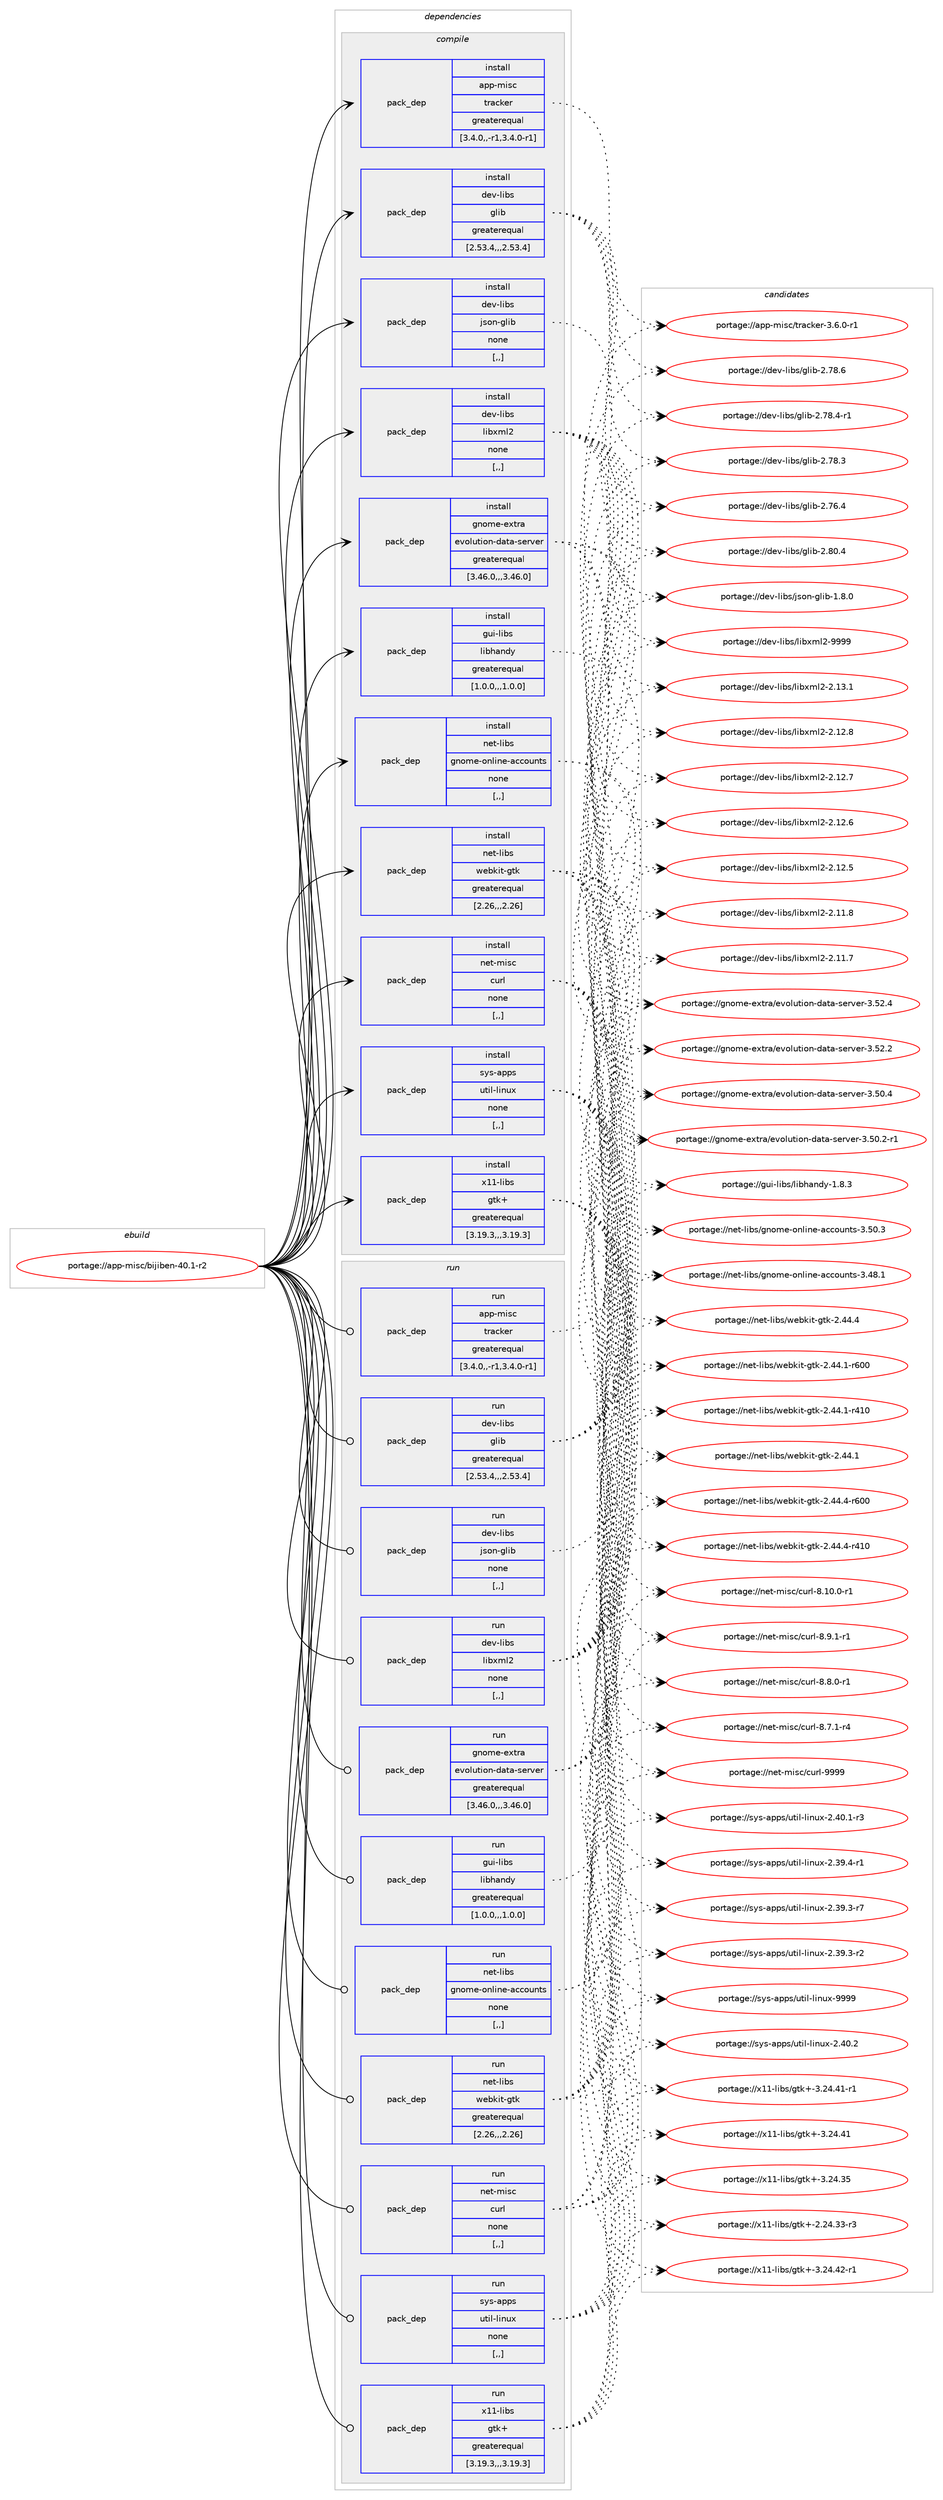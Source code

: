 digraph prolog {

# *************
# Graph options
# *************

newrank=true;
concentrate=true;
compound=true;
graph [rankdir=LR,fontname=Helvetica,fontsize=10,ranksep=1.5];#, ranksep=2.5, nodesep=0.2];
edge  [arrowhead=vee];
node  [fontname=Helvetica,fontsize=10];

# **********
# The ebuild
# **********

subgraph cluster_leftcol {
color=gray;
label=<<i>ebuild</i>>;
id [label="portage://app-misc/bijiben-40.1-r2", color=red, width=4, href="../app-misc/bijiben-40.1-r2.svg"];
}

# ****************
# The dependencies
# ****************

subgraph cluster_midcol {
color=gray;
label=<<i>dependencies</i>>;
subgraph cluster_compile {
fillcolor="#eeeeee";
style=filled;
label=<<i>compile</i>>;
subgraph pack388200 {
dependency533623 [label=<<TABLE BORDER="0" CELLBORDER="1" CELLSPACING="0" CELLPADDING="4" WIDTH="220"><TR><TD ROWSPAN="6" CELLPADDING="30">pack_dep</TD></TR><TR><TD WIDTH="110">install</TD></TR><TR><TD>app-misc</TD></TR><TR><TD>tracker</TD></TR><TR><TD>greaterequal</TD></TR><TR><TD>[3.4.0,,-r1,3.4.0-r1]</TD></TR></TABLE>>, shape=none, color=blue];
}
id:e -> dependency533623:w [weight=20,style="solid",arrowhead="vee"];
subgraph pack388201 {
dependency533624 [label=<<TABLE BORDER="0" CELLBORDER="1" CELLSPACING="0" CELLPADDING="4" WIDTH="220"><TR><TD ROWSPAN="6" CELLPADDING="30">pack_dep</TD></TR><TR><TD WIDTH="110">install</TD></TR><TR><TD>dev-libs</TD></TR><TR><TD>glib</TD></TR><TR><TD>greaterequal</TD></TR><TR><TD>[2.53.4,,,2.53.4]</TD></TR></TABLE>>, shape=none, color=blue];
}
id:e -> dependency533624:w [weight=20,style="solid",arrowhead="vee"];
subgraph pack388202 {
dependency533625 [label=<<TABLE BORDER="0" CELLBORDER="1" CELLSPACING="0" CELLPADDING="4" WIDTH="220"><TR><TD ROWSPAN="6" CELLPADDING="30">pack_dep</TD></TR><TR><TD WIDTH="110">install</TD></TR><TR><TD>dev-libs</TD></TR><TR><TD>json-glib</TD></TR><TR><TD>none</TD></TR><TR><TD>[,,]</TD></TR></TABLE>>, shape=none, color=blue];
}
id:e -> dependency533625:w [weight=20,style="solid",arrowhead="vee"];
subgraph pack388203 {
dependency533626 [label=<<TABLE BORDER="0" CELLBORDER="1" CELLSPACING="0" CELLPADDING="4" WIDTH="220"><TR><TD ROWSPAN="6" CELLPADDING="30">pack_dep</TD></TR><TR><TD WIDTH="110">install</TD></TR><TR><TD>dev-libs</TD></TR><TR><TD>libxml2</TD></TR><TR><TD>none</TD></TR><TR><TD>[,,]</TD></TR></TABLE>>, shape=none, color=blue];
}
id:e -> dependency533626:w [weight=20,style="solid",arrowhead="vee"];
subgraph pack388204 {
dependency533627 [label=<<TABLE BORDER="0" CELLBORDER="1" CELLSPACING="0" CELLPADDING="4" WIDTH="220"><TR><TD ROWSPAN="6" CELLPADDING="30">pack_dep</TD></TR><TR><TD WIDTH="110">install</TD></TR><TR><TD>gnome-extra</TD></TR><TR><TD>evolution-data-server</TD></TR><TR><TD>greaterequal</TD></TR><TR><TD>[3.46.0,,,3.46.0]</TD></TR></TABLE>>, shape=none, color=blue];
}
id:e -> dependency533627:w [weight=20,style="solid",arrowhead="vee"];
subgraph pack388205 {
dependency533628 [label=<<TABLE BORDER="0" CELLBORDER="1" CELLSPACING="0" CELLPADDING="4" WIDTH="220"><TR><TD ROWSPAN="6" CELLPADDING="30">pack_dep</TD></TR><TR><TD WIDTH="110">install</TD></TR><TR><TD>gui-libs</TD></TR><TR><TD>libhandy</TD></TR><TR><TD>greaterequal</TD></TR><TR><TD>[1.0.0,,,1.0.0]</TD></TR></TABLE>>, shape=none, color=blue];
}
id:e -> dependency533628:w [weight=20,style="solid",arrowhead="vee"];
subgraph pack388206 {
dependency533629 [label=<<TABLE BORDER="0" CELLBORDER="1" CELLSPACING="0" CELLPADDING="4" WIDTH="220"><TR><TD ROWSPAN="6" CELLPADDING="30">pack_dep</TD></TR><TR><TD WIDTH="110">install</TD></TR><TR><TD>net-libs</TD></TR><TR><TD>gnome-online-accounts</TD></TR><TR><TD>none</TD></TR><TR><TD>[,,]</TD></TR></TABLE>>, shape=none, color=blue];
}
id:e -> dependency533629:w [weight=20,style="solid",arrowhead="vee"];
subgraph pack388207 {
dependency533630 [label=<<TABLE BORDER="0" CELLBORDER="1" CELLSPACING="0" CELLPADDING="4" WIDTH="220"><TR><TD ROWSPAN="6" CELLPADDING="30">pack_dep</TD></TR><TR><TD WIDTH="110">install</TD></TR><TR><TD>net-libs</TD></TR><TR><TD>webkit-gtk</TD></TR><TR><TD>greaterequal</TD></TR><TR><TD>[2.26,,,2.26]</TD></TR></TABLE>>, shape=none, color=blue];
}
id:e -> dependency533630:w [weight=20,style="solid",arrowhead="vee"];
subgraph pack388208 {
dependency533631 [label=<<TABLE BORDER="0" CELLBORDER="1" CELLSPACING="0" CELLPADDING="4" WIDTH="220"><TR><TD ROWSPAN="6" CELLPADDING="30">pack_dep</TD></TR><TR><TD WIDTH="110">install</TD></TR><TR><TD>net-misc</TD></TR><TR><TD>curl</TD></TR><TR><TD>none</TD></TR><TR><TD>[,,]</TD></TR></TABLE>>, shape=none, color=blue];
}
id:e -> dependency533631:w [weight=20,style="solid",arrowhead="vee"];
subgraph pack388209 {
dependency533632 [label=<<TABLE BORDER="0" CELLBORDER="1" CELLSPACING="0" CELLPADDING="4" WIDTH="220"><TR><TD ROWSPAN="6" CELLPADDING="30">pack_dep</TD></TR><TR><TD WIDTH="110">install</TD></TR><TR><TD>sys-apps</TD></TR><TR><TD>util-linux</TD></TR><TR><TD>none</TD></TR><TR><TD>[,,]</TD></TR></TABLE>>, shape=none, color=blue];
}
id:e -> dependency533632:w [weight=20,style="solid",arrowhead="vee"];
subgraph pack388210 {
dependency533633 [label=<<TABLE BORDER="0" CELLBORDER="1" CELLSPACING="0" CELLPADDING="4" WIDTH="220"><TR><TD ROWSPAN="6" CELLPADDING="30">pack_dep</TD></TR><TR><TD WIDTH="110">install</TD></TR><TR><TD>x11-libs</TD></TR><TR><TD>gtk+</TD></TR><TR><TD>greaterequal</TD></TR><TR><TD>[3.19.3,,,3.19.3]</TD></TR></TABLE>>, shape=none, color=blue];
}
id:e -> dependency533633:w [weight=20,style="solid",arrowhead="vee"];
}
subgraph cluster_compileandrun {
fillcolor="#eeeeee";
style=filled;
label=<<i>compile and run</i>>;
}
subgraph cluster_run {
fillcolor="#eeeeee";
style=filled;
label=<<i>run</i>>;
subgraph pack388211 {
dependency533634 [label=<<TABLE BORDER="0" CELLBORDER="1" CELLSPACING="0" CELLPADDING="4" WIDTH="220"><TR><TD ROWSPAN="6" CELLPADDING="30">pack_dep</TD></TR><TR><TD WIDTH="110">run</TD></TR><TR><TD>app-misc</TD></TR><TR><TD>tracker</TD></TR><TR><TD>greaterequal</TD></TR><TR><TD>[3.4.0,,-r1,3.4.0-r1]</TD></TR></TABLE>>, shape=none, color=blue];
}
id:e -> dependency533634:w [weight=20,style="solid",arrowhead="odot"];
subgraph pack388212 {
dependency533635 [label=<<TABLE BORDER="0" CELLBORDER="1" CELLSPACING="0" CELLPADDING="4" WIDTH="220"><TR><TD ROWSPAN="6" CELLPADDING="30">pack_dep</TD></TR><TR><TD WIDTH="110">run</TD></TR><TR><TD>dev-libs</TD></TR><TR><TD>glib</TD></TR><TR><TD>greaterequal</TD></TR><TR><TD>[2.53.4,,,2.53.4]</TD></TR></TABLE>>, shape=none, color=blue];
}
id:e -> dependency533635:w [weight=20,style="solid",arrowhead="odot"];
subgraph pack388213 {
dependency533636 [label=<<TABLE BORDER="0" CELLBORDER="1" CELLSPACING="0" CELLPADDING="4" WIDTH="220"><TR><TD ROWSPAN="6" CELLPADDING="30">pack_dep</TD></TR><TR><TD WIDTH="110">run</TD></TR><TR><TD>dev-libs</TD></TR><TR><TD>json-glib</TD></TR><TR><TD>none</TD></TR><TR><TD>[,,]</TD></TR></TABLE>>, shape=none, color=blue];
}
id:e -> dependency533636:w [weight=20,style="solid",arrowhead="odot"];
subgraph pack388214 {
dependency533637 [label=<<TABLE BORDER="0" CELLBORDER="1" CELLSPACING="0" CELLPADDING="4" WIDTH="220"><TR><TD ROWSPAN="6" CELLPADDING="30">pack_dep</TD></TR><TR><TD WIDTH="110">run</TD></TR><TR><TD>dev-libs</TD></TR><TR><TD>libxml2</TD></TR><TR><TD>none</TD></TR><TR><TD>[,,]</TD></TR></TABLE>>, shape=none, color=blue];
}
id:e -> dependency533637:w [weight=20,style="solid",arrowhead="odot"];
subgraph pack388215 {
dependency533638 [label=<<TABLE BORDER="0" CELLBORDER="1" CELLSPACING="0" CELLPADDING="4" WIDTH="220"><TR><TD ROWSPAN="6" CELLPADDING="30">pack_dep</TD></TR><TR><TD WIDTH="110">run</TD></TR><TR><TD>gnome-extra</TD></TR><TR><TD>evolution-data-server</TD></TR><TR><TD>greaterequal</TD></TR><TR><TD>[3.46.0,,,3.46.0]</TD></TR></TABLE>>, shape=none, color=blue];
}
id:e -> dependency533638:w [weight=20,style="solid",arrowhead="odot"];
subgraph pack388216 {
dependency533639 [label=<<TABLE BORDER="0" CELLBORDER="1" CELLSPACING="0" CELLPADDING="4" WIDTH="220"><TR><TD ROWSPAN="6" CELLPADDING="30">pack_dep</TD></TR><TR><TD WIDTH="110">run</TD></TR><TR><TD>gui-libs</TD></TR><TR><TD>libhandy</TD></TR><TR><TD>greaterequal</TD></TR><TR><TD>[1.0.0,,,1.0.0]</TD></TR></TABLE>>, shape=none, color=blue];
}
id:e -> dependency533639:w [weight=20,style="solid",arrowhead="odot"];
subgraph pack388217 {
dependency533640 [label=<<TABLE BORDER="0" CELLBORDER="1" CELLSPACING="0" CELLPADDING="4" WIDTH="220"><TR><TD ROWSPAN="6" CELLPADDING="30">pack_dep</TD></TR><TR><TD WIDTH="110">run</TD></TR><TR><TD>net-libs</TD></TR><TR><TD>gnome-online-accounts</TD></TR><TR><TD>none</TD></TR><TR><TD>[,,]</TD></TR></TABLE>>, shape=none, color=blue];
}
id:e -> dependency533640:w [weight=20,style="solid",arrowhead="odot"];
subgraph pack388218 {
dependency533641 [label=<<TABLE BORDER="0" CELLBORDER="1" CELLSPACING="0" CELLPADDING="4" WIDTH="220"><TR><TD ROWSPAN="6" CELLPADDING="30">pack_dep</TD></TR><TR><TD WIDTH="110">run</TD></TR><TR><TD>net-libs</TD></TR><TR><TD>webkit-gtk</TD></TR><TR><TD>greaterequal</TD></TR><TR><TD>[2.26,,,2.26]</TD></TR></TABLE>>, shape=none, color=blue];
}
id:e -> dependency533641:w [weight=20,style="solid",arrowhead="odot"];
subgraph pack388219 {
dependency533642 [label=<<TABLE BORDER="0" CELLBORDER="1" CELLSPACING="0" CELLPADDING="4" WIDTH="220"><TR><TD ROWSPAN="6" CELLPADDING="30">pack_dep</TD></TR><TR><TD WIDTH="110">run</TD></TR><TR><TD>net-misc</TD></TR><TR><TD>curl</TD></TR><TR><TD>none</TD></TR><TR><TD>[,,]</TD></TR></TABLE>>, shape=none, color=blue];
}
id:e -> dependency533642:w [weight=20,style="solid",arrowhead="odot"];
subgraph pack388220 {
dependency533643 [label=<<TABLE BORDER="0" CELLBORDER="1" CELLSPACING="0" CELLPADDING="4" WIDTH="220"><TR><TD ROWSPAN="6" CELLPADDING="30">pack_dep</TD></TR><TR><TD WIDTH="110">run</TD></TR><TR><TD>sys-apps</TD></TR><TR><TD>util-linux</TD></TR><TR><TD>none</TD></TR><TR><TD>[,,]</TD></TR></TABLE>>, shape=none, color=blue];
}
id:e -> dependency533643:w [weight=20,style="solid",arrowhead="odot"];
subgraph pack388221 {
dependency533644 [label=<<TABLE BORDER="0" CELLBORDER="1" CELLSPACING="0" CELLPADDING="4" WIDTH="220"><TR><TD ROWSPAN="6" CELLPADDING="30">pack_dep</TD></TR><TR><TD WIDTH="110">run</TD></TR><TR><TD>x11-libs</TD></TR><TR><TD>gtk+</TD></TR><TR><TD>greaterequal</TD></TR><TR><TD>[3.19.3,,,3.19.3]</TD></TR></TABLE>>, shape=none, color=blue];
}
id:e -> dependency533644:w [weight=20,style="solid",arrowhead="odot"];
}
}

# **************
# The candidates
# **************

subgraph cluster_choices {
rank=same;
color=gray;
label=<<i>candidates</i>>;

subgraph choice388200 {
color=black;
nodesep=1;
choice9711211245109105115994711611497991071011144551465446484511449 [label="portage://app-misc/tracker-3.6.0-r1", color=red, width=4,href="../app-misc/tracker-3.6.0-r1.svg"];
dependency533623:e -> choice9711211245109105115994711611497991071011144551465446484511449:w [style=dotted,weight="100"];
}
subgraph choice388201 {
color=black;
nodesep=1;
choice1001011184510810598115471031081059845504656484652 [label="portage://dev-libs/glib-2.80.4", color=red, width=4,href="../dev-libs/glib-2.80.4.svg"];
choice1001011184510810598115471031081059845504655564654 [label="portage://dev-libs/glib-2.78.6", color=red, width=4,href="../dev-libs/glib-2.78.6.svg"];
choice10010111845108105981154710310810598455046555646524511449 [label="portage://dev-libs/glib-2.78.4-r1", color=red, width=4,href="../dev-libs/glib-2.78.4-r1.svg"];
choice1001011184510810598115471031081059845504655564651 [label="portage://dev-libs/glib-2.78.3", color=red, width=4,href="../dev-libs/glib-2.78.3.svg"];
choice1001011184510810598115471031081059845504655544652 [label="portage://dev-libs/glib-2.76.4", color=red, width=4,href="../dev-libs/glib-2.76.4.svg"];
dependency533624:e -> choice1001011184510810598115471031081059845504656484652:w [style=dotted,weight="100"];
dependency533624:e -> choice1001011184510810598115471031081059845504655564654:w [style=dotted,weight="100"];
dependency533624:e -> choice10010111845108105981154710310810598455046555646524511449:w [style=dotted,weight="100"];
dependency533624:e -> choice1001011184510810598115471031081059845504655564651:w [style=dotted,weight="100"];
dependency533624:e -> choice1001011184510810598115471031081059845504655544652:w [style=dotted,weight="100"];
}
subgraph choice388202 {
color=black;
nodesep=1;
choice1001011184510810598115471061151111104510310810598454946564648 [label="portage://dev-libs/json-glib-1.8.0", color=red, width=4,href="../dev-libs/json-glib-1.8.0.svg"];
dependency533625:e -> choice1001011184510810598115471061151111104510310810598454946564648:w [style=dotted,weight="100"];
}
subgraph choice388203 {
color=black;
nodesep=1;
choice10010111845108105981154710810598120109108504557575757 [label="portage://dev-libs/libxml2-9999", color=red, width=4,href="../dev-libs/libxml2-9999.svg"];
choice100101118451081059811547108105981201091085045504649514649 [label="portage://dev-libs/libxml2-2.13.1", color=red, width=4,href="../dev-libs/libxml2-2.13.1.svg"];
choice100101118451081059811547108105981201091085045504649504656 [label="portage://dev-libs/libxml2-2.12.8", color=red, width=4,href="../dev-libs/libxml2-2.12.8.svg"];
choice100101118451081059811547108105981201091085045504649504655 [label="portage://dev-libs/libxml2-2.12.7", color=red, width=4,href="../dev-libs/libxml2-2.12.7.svg"];
choice100101118451081059811547108105981201091085045504649504654 [label="portage://dev-libs/libxml2-2.12.6", color=red, width=4,href="../dev-libs/libxml2-2.12.6.svg"];
choice100101118451081059811547108105981201091085045504649504653 [label="portage://dev-libs/libxml2-2.12.5", color=red, width=4,href="../dev-libs/libxml2-2.12.5.svg"];
choice100101118451081059811547108105981201091085045504649494656 [label="portage://dev-libs/libxml2-2.11.8", color=red, width=4,href="../dev-libs/libxml2-2.11.8.svg"];
choice100101118451081059811547108105981201091085045504649494655 [label="portage://dev-libs/libxml2-2.11.7", color=red, width=4,href="../dev-libs/libxml2-2.11.7.svg"];
dependency533626:e -> choice10010111845108105981154710810598120109108504557575757:w [style=dotted,weight="100"];
dependency533626:e -> choice100101118451081059811547108105981201091085045504649514649:w [style=dotted,weight="100"];
dependency533626:e -> choice100101118451081059811547108105981201091085045504649504656:w [style=dotted,weight="100"];
dependency533626:e -> choice100101118451081059811547108105981201091085045504649504655:w [style=dotted,weight="100"];
dependency533626:e -> choice100101118451081059811547108105981201091085045504649504654:w [style=dotted,weight="100"];
dependency533626:e -> choice100101118451081059811547108105981201091085045504649504653:w [style=dotted,weight="100"];
dependency533626:e -> choice100101118451081059811547108105981201091085045504649494656:w [style=dotted,weight="100"];
dependency533626:e -> choice100101118451081059811547108105981201091085045504649494655:w [style=dotted,weight="100"];
}
subgraph choice388204 {
color=black;
nodesep=1;
choice1031101111091014510112011611497471011181111081171161051111104510097116974511510111411810111445514653504652 [label="portage://gnome-extra/evolution-data-server-3.52.4", color=red, width=4,href="../gnome-extra/evolution-data-server-3.52.4.svg"];
choice1031101111091014510112011611497471011181111081171161051111104510097116974511510111411810111445514653504650 [label="portage://gnome-extra/evolution-data-server-3.52.2", color=red, width=4,href="../gnome-extra/evolution-data-server-3.52.2.svg"];
choice1031101111091014510112011611497471011181111081171161051111104510097116974511510111411810111445514653484652 [label="portage://gnome-extra/evolution-data-server-3.50.4", color=red, width=4,href="../gnome-extra/evolution-data-server-3.50.4.svg"];
choice10311011110910145101120116114974710111811110811711610511111045100971169745115101114118101114455146534846504511449 [label="portage://gnome-extra/evolution-data-server-3.50.2-r1", color=red, width=4,href="../gnome-extra/evolution-data-server-3.50.2-r1.svg"];
dependency533627:e -> choice1031101111091014510112011611497471011181111081171161051111104510097116974511510111411810111445514653504652:w [style=dotted,weight="100"];
dependency533627:e -> choice1031101111091014510112011611497471011181111081171161051111104510097116974511510111411810111445514653504650:w [style=dotted,weight="100"];
dependency533627:e -> choice1031101111091014510112011611497471011181111081171161051111104510097116974511510111411810111445514653484652:w [style=dotted,weight="100"];
dependency533627:e -> choice10311011110910145101120116114974710111811110811711610511111045100971169745115101114118101114455146534846504511449:w [style=dotted,weight="100"];
}
subgraph choice388205 {
color=black;
nodesep=1;
choice1031171054510810598115471081059810497110100121454946564651 [label="portage://gui-libs/libhandy-1.8.3", color=red, width=4,href="../gui-libs/libhandy-1.8.3.svg"];
dependency533628:e -> choice1031171054510810598115471081059810497110100121454946564651:w [style=dotted,weight="100"];
}
subgraph choice388206 {
color=black;
nodesep=1;
choice110101116451081059811547103110111109101451111101081051101014597999911111711011611545514653484651 [label="portage://net-libs/gnome-online-accounts-3.50.3", color=red, width=4,href="../net-libs/gnome-online-accounts-3.50.3.svg"];
choice110101116451081059811547103110111109101451111101081051101014597999911111711011611545514652564649 [label="portage://net-libs/gnome-online-accounts-3.48.1", color=red, width=4,href="../net-libs/gnome-online-accounts-3.48.1.svg"];
dependency533629:e -> choice110101116451081059811547103110111109101451111101081051101014597999911111711011611545514653484651:w [style=dotted,weight="100"];
dependency533629:e -> choice110101116451081059811547103110111109101451111101081051101014597999911111711011611545514652564649:w [style=dotted,weight="100"];
}
subgraph choice388207 {
color=black;
nodesep=1;
choice11010111645108105981154711910198107105116451031161074550465252465245114544848 [label="portage://net-libs/webkit-gtk-2.44.4-r600", color=red, width=4,href="../net-libs/webkit-gtk-2.44.4-r600.svg"];
choice11010111645108105981154711910198107105116451031161074550465252465245114524948 [label="portage://net-libs/webkit-gtk-2.44.4-r410", color=red, width=4,href="../net-libs/webkit-gtk-2.44.4-r410.svg"];
choice110101116451081059811547119101981071051164510311610745504652524652 [label="portage://net-libs/webkit-gtk-2.44.4", color=red, width=4,href="../net-libs/webkit-gtk-2.44.4.svg"];
choice11010111645108105981154711910198107105116451031161074550465252464945114544848 [label="portage://net-libs/webkit-gtk-2.44.1-r600", color=red, width=4,href="../net-libs/webkit-gtk-2.44.1-r600.svg"];
choice11010111645108105981154711910198107105116451031161074550465252464945114524948 [label="portage://net-libs/webkit-gtk-2.44.1-r410", color=red, width=4,href="../net-libs/webkit-gtk-2.44.1-r410.svg"];
choice110101116451081059811547119101981071051164510311610745504652524649 [label="portage://net-libs/webkit-gtk-2.44.1", color=red, width=4,href="../net-libs/webkit-gtk-2.44.1.svg"];
dependency533630:e -> choice11010111645108105981154711910198107105116451031161074550465252465245114544848:w [style=dotted,weight="100"];
dependency533630:e -> choice11010111645108105981154711910198107105116451031161074550465252465245114524948:w [style=dotted,weight="100"];
dependency533630:e -> choice110101116451081059811547119101981071051164510311610745504652524652:w [style=dotted,weight="100"];
dependency533630:e -> choice11010111645108105981154711910198107105116451031161074550465252464945114544848:w [style=dotted,weight="100"];
dependency533630:e -> choice11010111645108105981154711910198107105116451031161074550465252464945114524948:w [style=dotted,weight="100"];
dependency533630:e -> choice110101116451081059811547119101981071051164510311610745504652524649:w [style=dotted,weight="100"];
}
subgraph choice388208 {
color=black;
nodesep=1;
choice110101116451091051159947991171141084557575757 [label="portage://net-misc/curl-9999", color=red, width=4,href="../net-misc/curl-9999.svg"];
choice11010111645109105115994799117114108455646494846484511449 [label="portage://net-misc/curl-8.10.0-r1", color=red, width=4,href="../net-misc/curl-8.10.0-r1.svg"];
choice110101116451091051159947991171141084556465746494511449 [label="portage://net-misc/curl-8.9.1-r1", color=red, width=4,href="../net-misc/curl-8.9.1-r1.svg"];
choice110101116451091051159947991171141084556465646484511449 [label="portage://net-misc/curl-8.8.0-r1", color=red, width=4,href="../net-misc/curl-8.8.0-r1.svg"];
choice110101116451091051159947991171141084556465546494511452 [label="portage://net-misc/curl-8.7.1-r4", color=red, width=4,href="../net-misc/curl-8.7.1-r4.svg"];
dependency533631:e -> choice110101116451091051159947991171141084557575757:w [style=dotted,weight="100"];
dependency533631:e -> choice11010111645109105115994799117114108455646494846484511449:w [style=dotted,weight="100"];
dependency533631:e -> choice110101116451091051159947991171141084556465746494511449:w [style=dotted,weight="100"];
dependency533631:e -> choice110101116451091051159947991171141084556465646484511449:w [style=dotted,weight="100"];
dependency533631:e -> choice110101116451091051159947991171141084556465546494511452:w [style=dotted,weight="100"];
}
subgraph choice388209 {
color=black;
nodesep=1;
choice115121115459711211211547117116105108451081051101171204557575757 [label="portage://sys-apps/util-linux-9999", color=red, width=4,href="../sys-apps/util-linux-9999.svg"];
choice1151211154597112112115471171161051084510810511011712045504652484650 [label="portage://sys-apps/util-linux-2.40.2", color=red, width=4,href="../sys-apps/util-linux-2.40.2.svg"];
choice11512111545971121121154711711610510845108105110117120455046524846494511451 [label="portage://sys-apps/util-linux-2.40.1-r3", color=red, width=4,href="../sys-apps/util-linux-2.40.1-r3.svg"];
choice11512111545971121121154711711610510845108105110117120455046515746524511449 [label="portage://sys-apps/util-linux-2.39.4-r1", color=red, width=4,href="../sys-apps/util-linux-2.39.4-r1.svg"];
choice11512111545971121121154711711610510845108105110117120455046515746514511455 [label="portage://sys-apps/util-linux-2.39.3-r7", color=red, width=4,href="../sys-apps/util-linux-2.39.3-r7.svg"];
choice11512111545971121121154711711610510845108105110117120455046515746514511450 [label="portage://sys-apps/util-linux-2.39.3-r2", color=red, width=4,href="../sys-apps/util-linux-2.39.3-r2.svg"];
dependency533632:e -> choice115121115459711211211547117116105108451081051101171204557575757:w [style=dotted,weight="100"];
dependency533632:e -> choice1151211154597112112115471171161051084510810511011712045504652484650:w [style=dotted,weight="100"];
dependency533632:e -> choice11512111545971121121154711711610510845108105110117120455046524846494511451:w [style=dotted,weight="100"];
dependency533632:e -> choice11512111545971121121154711711610510845108105110117120455046515746524511449:w [style=dotted,weight="100"];
dependency533632:e -> choice11512111545971121121154711711610510845108105110117120455046515746514511455:w [style=dotted,weight="100"];
dependency533632:e -> choice11512111545971121121154711711610510845108105110117120455046515746514511450:w [style=dotted,weight="100"];
}
subgraph choice388210 {
color=black;
nodesep=1;
choice12049494510810598115471031161074345514650524652504511449 [label="portage://x11-libs/gtk+-3.24.42-r1", color=red, width=4,href="../x11-libs/gtk+-3.24.42-r1.svg"];
choice12049494510810598115471031161074345514650524652494511449 [label="portage://x11-libs/gtk+-3.24.41-r1", color=red, width=4,href="../x11-libs/gtk+-3.24.41-r1.svg"];
choice1204949451081059811547103116107434551465052465249 [label="portage://x11-libs/gtk+-3.24.41", color=red, width=4,href="../x11-libs/gtk+-3.24.41.svg"];
choice1204949451081059811547103116107434551465052465153 [label="portage://x11-libs/gtk+-3.24.35", color=red, width=4,href="../x11-libs/gtk+-3.24.35.svg"];
choice12049494510810598115471031161074345504650524651514511451 [label="portage://x11-libs/gtk+-2.24.33-r3", color=red, width=4,href="../x11-libs/gtk+-2.24.33-r3.svg"];
dependency533633:e -> choice12049494510810598115471031161074345514650524652504511449:w [style=dotted,weight="100"];
dependency533633:e -> choice12049494510810598115471031161074345514650524652494511449:w [style=dotted,weight="100"];
dependency533633:e -> choice1204949451081059811547103116107434551465052465249:w [style=dotted,weight="100"];
dependency533633:e -> choice1204949451081059811547103116107434551465052465153:w [style=dotted,weight="100"];
dependency533633:e -> choice12049494510810598115471031161074345504650524651514511451:w [style=dotted,weight="100"];
}
subgraph choice388211 {
color=black;
nodesep=1;
choice9711211245109105115994711611497991071011144551465446484511449 [label="portage://app-misc/tracker-3.6.0-r1", color=red, width=4,href="../app-misc/tracker-3.6.0-r1.svg"];
dependency533634:e -> choice9711211245109105115994711611497991071011144551465446484511449:w [style=dotted,weight="100"];
}
subgraph choice388212 {
color=black;
nodesep=1;
choice1001011184510810598115471031081059845504656484652 [label="portage://dev-libs/glib-2.80.4", color=red, width=4,href="../dev-libs/glib-2.80.4.svg"];
choice1001011184510810598115471031081059845504655564654 [label="portage://dev-libs/glib-2.78.6", color=red, width=4,href="../dev-libs/glib-2.78.6.svg"];
choice10010111845108105981154710310810598455046555646524511449 [label="portage://dev-libs/glib-2.78.4-r1", color=red, width=4,href="../dev-libs/glib-2.78.4-r1.svg"];
choice1001011184510810598115471031081059845504655564651 [label="portage://dev-libs/glib-2.78.3", color=red, width=4,href="../dev-libs/glib-2.78.3.svg"];
choice1001011184510810598115471031081059845504655544652 [label="portage://dev-libs/glib-2.76.4", color=red, width=4,href="../dev-libs/glib-2.76.4.svg"];
dependency533635:e -> choice1001011184510810598115471031081059845504656484652:w [style=dotted,weight="100"];
dependency533635:e -> choice1001011184510810598115471031081059845504655564654:w [style=dotted,weight="100"];
dependency533635:e -> choice10010111845108105981154710310810598455046555646524511449:w [style=dotted,weight="100"];
dependency533635:e -> choice1001011184510810598115471031081059845504655564651:w [style=dotted,weight="100"];
dependency533635:e -> choice1001011184510810598115471031081059845504655544652:w [style=dotted,weight="100"];
}
subgraph choice388213 {
color=black;
nodesep=1;
choice1001011184510810598115471061151111104510310810598454946564648 [label="portage://dev-libs/json-glib-1.8.0", color=red, width=4,href="../dev-libs/json-glib-1.8.0.svg"];
dependency533636:e -> choice1001011184510810598115471061151111104510310810598454946564648:w [style=dotted,weight="100"];
}
subgraph choice388214 {
color=black;
nodesep=1;
choice10010111845108105981154710810598120109108504557575757 [label="portage://dev-libs/libxml2-9999", color=red, width=4,href="../dev-libs/libxml2-9999.svg"];
choice100101118451081059811547108105981201091085045504649514649 [label="portage://dev-libs/libxml2-2.13.1", color=red, width=4,href="../dev-libs/libxml2-2.13.1.svg"];
choice100101118451081059811547108105981201091085045504649504656 [label="portage://dev-libs/libxml2-2.12.8", color=red, width=4,href="../dev-libs/libxml2-2.12.8.svg"];
choice100101118451081059811547108105981201091085045504649504655 [label="portage://dev-libs/libxml2-2.12.7", color=red, width=4,href="../dev-libs/libxml2-2.12.7.svg"];
choice100101118451081059811547108105981201091085045504649504654 [label="portage://dev-libs/libxml2-2.12.6", color=red, width=4,href="../dev-libs/libxml2-2.12.6.svg"];
choice100101118451081059811547108105981201091085045504649504653 [label="portage://dev-libs/libxml2-2.12.5", color=red, width=4,href="../dev-libs/libxml2-2.12.5.svg"];
choice100101118451081059811547108105981201091085045504649494656 [label="portage://dev-libs/libxml2-2.11.8", color=red, width=4,href="../dev-libs/libxml2-2.11.8.svg"];
choice100101118451081059811547108105981201091085045504649494655 [label="portage://dev-libs/libxml2-2.11.7", color=red, width=4,href="../dev-libs/libxml2-2.11.7.svg"];
dependency533637:e -> choice10010111845108105981154710810598120109108504557575757:w [style=dotted,weight="100"];
dependency533637:e -> choice100101118451081059811547108105981201091085045504649514649:w [style=dotted,weight="100"];
dependency533637:e -> choice100101118451081059811547108105981201091085045504649504656:w [style=dotted,weight="100"];
dependency533637:e -> choice100101118451081059811547108105981201091085045504649504655:w [style=dotted,weight="100"];
dependency533637:e -> choice100101118451081059811547108105981201091085045504649504654:w [style=dotted,weight="100"];
dependency533637:e -> choice100101118451081059811547108105981201091085045504649504653:w [style=dotted,weight="100"];
dependency533637:e -> choice100101118451081059811547108105981201091085045504649494656:w [style=dotted,weight="100"];
dependency533637:e -> choice100101118451081059811547108105981201091085045504649494655:w [style=dotted,weight="100"];
}
subgraph choice388215 {
color=black;
nodesep=1;
choice1031101111091014510112011611497471011181111081171161051111104510097116974511510111411810111445514653504652 [label="portage://gnome-extra/evolution-data-server-3.52.4", color=red, width=4,href="../gnome-extra/evolution-data-server-3.52.4.svg"];
choice1031101111091014510112011611497471011181111081171161051111104510097116974511510111411810111445514653504650 [label="portage://gnome-extra/evolution-data-server-3.52.2", color=red, width=4,href="../gnome-extra/evolution-data-server-3.52.2.svg"];
choice1031101111091014510112011611497471011181111081171161051111104510097116974511510111411810111445514653484652 [label="portage://gnome-extra/evolution-data-server-3.50.4", color=red, width=4,href="../gnome-extra/evolution-data-server-3.50.4.svg"];
choice10311011110910145101120116114974710111811110811711610511111045100971169745115101114118101114455146534846504511449 [label="portage://gnome-extra/evolution-data-server-3.50.2-r1", color=red, width=4,href="../gnome-extra/evolution-data-server-3.50.2-r1.svg"];
dependency533638:e -> choice1031101111091014510112011611497471011181111081171161051111104510097116974511510111411810111445514653504652:w [style=dotted,weight="100"];
dependency533638:e -> choice1031101111091014510112011611497471011181111081171161051111104510097116974511510111411810111445514653504650:w [style=dotted,weight="100"];
dependency533638:e -> choice1031101111091014510112011611497471011181111081171161051111104510097116974511510111411810111445514653484652:w [style=dotted,weight="100"];
dependency533638:e -> choice10311011110910145101120116114974710111811110811711610511111045100971169745115101114118101114455146534846504511449:w [style=dotted,weight="100"];
}
subgraph choice388216 {
color=black;
nodesep=1;
choice1031171054510810598115471081059810497110100121454946564651 [label="portage://gui-libs/libhandy-1.8.3", color=red, width=4,href="../gui-libs/libhandy-1.8.3.svg"];
dependency533639:e -> choice1031171054510810598115471081059810497110100121454946564651:w [style=dotted,weight="100"];
}
subgraph choice388217 {
color=black;
nodesep=1;
choice110101116451081059811547103110111109101451111101081051101014597999911111711011611545514653484651 [label="portage://net-libs/gnome-online-accounts-3.50.3", color=red, width=4,href="../net-libs/gnome-online-accounts-3.50.3.svg"];
choice110101116451081059811547103110111109101451111101081051101014597999911111711011611545514652564649 [label="portage://net-libs/gnome-online-accounts-3.48.1", color=red, width=4,href="../net-libs/gnome-online-accounts-3.48.1.svg"];
dependency533640:e -> choice110101116451081059811547103110111109101451111101081051101014597999911111711011611545514653484651:w [style=dotted,weight="100"];
dependency533640:e -> choice110101116451081059811547103110111109101451111101081051101014597999911111711011611545514652564649:w [style=dotted,weight="100"];
}
subgraph choice388218 {
color=black;
nodesep=1;
choice11010111645108105981154711910198107105116451031161074550465252465245114544848 [label="portage://net-libs/webkit-gtk-2.44.4-r600", color=red, width=4,href="../net-libs/webkit-gtk-2.44.4-r600.svg"];
choice11010111645108105981154711910198107105116451031161074550465252465245114524948 [label="portage://net-libs/webkit-gtk-2.44.4-r410", color=red, width=4,href="../net-libs/webkit-gtk-2.44.4-r410.svg"];
choice110101116451081059811547119101981071051164510311610745504652524652 [label="portage://net-libs/webkit-gtk-2.44.4", color=red, width=4,href="../net-libs/webkit-gtk-2.44.4.svg"];
choice11010111645108105981154711910198107105116451031161074550465252464945114544848 [label="portage://net-libs/webkit-gtk-2.44.1-r600", color=red, width=4,href="../net-libs/webkit-gtk-2.44.1-r600.svg"];
choice11010111645108105981154711910198107105116451031161074550465252464945114524948 [label="portage://net-libs/webkit-gtk-2.44.1-r410", color=red, width=4,href="../net-libs/webkit-gtk-2.44.1-r410.svg"];
choice110101116451081059811547119101981071051164510311610745504652524649 [label="portage://net-libs/webkit-gtk-2.44.1", color=red, width=4,href="../net-libs/webkit-gtk-2.44.1.svg"];
dependency533641:e -> choice11010111645108105981154711910198107105116451031161074550465252465245114544848:w [style=dotted,weight="100"];
dependency533641:e -> choice11010111645108105981154711910198107105116451031161074550465252465245114524948:w [style=dotted,weight="100"];
dependency533641:e -> choice110101116451081059811547119101981071051164510311610745504652524652:w [style=dotted,weight="100"];
dependency533641:e -> choice11010111645108105981154711910198107105116451031161074550465252464945114544848:w [style=dotted,weight="100"];
dependency533641:e -> choice11010111645108105981154711910198107105116451031161074550465252464945114524948:w [style=dotted,weight="100"];
dependency533641:e -> choice110101116451081059811547119101981071051164510311610745504652524649:w [style=dotted,weight="100"];
}
subgraph choice388219 {
color=black;
nodesep=1;
choice110101116451091051159947991171141084557575757 [label="portage://net-misc/curl-9999", color=red, width=4,href="../net-misc/curl-9999.svg"];
choice11010111645109105115994799117114108455646494846484511449 [label="portage://net-misc/curl-8.10.0-r1", color=red, width=4,href="../net-misc/curl-8.10.0-r1.svg"];
choice110101116451091051159947991171141084556465746494511449 [label="portage://net-misc/curl-8.9.1-r1", color=red, width=4,href="../net-misc/curl-8.9.1-r1.svg"];
choice110101116451091051159947991171141084556465646484511449 [label="portage://net-misc/curl-8.8.0-r1", color=red, width=4,href="../net-misc/curl-8.8.0-r1.svg"];
choice110101116451091051159947991171141084556465546494511452 [label="portage://net-misc/curl-8.7.1-r4", color=red, width=4,href="../net-misc/curl-8.7.1-r4.svg"];
dependency533642:e -> choice110101116451091051159947991171141084557575757:w [style=dotted,weight="100"];
dependency533642:e -> choice11010111645109105115994799117114108455646494846484511449:w [style=dotted,weight="100"];
dependency533642:e -> choice110101116451091051159947991171141084556465746494511449:w [style=dotted,weight="100"];
dependency533642:e -> choice110101116451091051159947991171141084556465646484511449:w [style=dotted,weight="100"];
dependency533642:e -> choice110101116451091051159947991171141084556465546494511452:w [style=dotted,weight="100"];
}
subgraph choice388220 {
color=black;
nodesep=1;
choice115121115459711211211547117116105108451081051101171204557575757 [label="portage://sys-apps/util-linux-9999", color=red, width=4,href="../sys-apps/util-linux-9999.svg"];
choice1151211154597112112115471171161051084510810511011712045504652484650 [label="portage://sys-apps/util-linux-2.40.2", color=red, width=4,href="../sys-apps/util-linux-2.40.2.svg"];
choice11512111545971121121154711711610510845108105110117120455046524846494511451 [label="portage://sys-apps/util-linux-2.40.1-r3", color=red, width=4,href="../sys-apps/util-linux-2.40.1-r3.svg"];
choice11512111545971121121154711711610510845108105110117120455046515746524511449 [label="portage://sys-apps/util-linux-2.39.4-r1", color=red, width=4,href="../sys-apps/util-linux-2.39.4-r1.svg"];
choice11512111545971121121154711711610510845108105110117120455046515746514511455 [label="portage://sys-apps/util-linux-2.39.3-r7", color=red, width=4,href="../sys-apps/util-linux-2.39.3-r7.svg"];
choice11512111545971121121154711711610510845108105110117120455046515746514511450 [label="portage://sys-apps/util-linux-2.39.3-r2", color=red, width=4,href="../sys-apps/util-linux-2.39.3-r2.svg"];
dependency533643:e -> choice115121115459711211211547117116105108451081051101171204557575757:w [style=dotted,weight="100"];
dependency533643:e -> choice1151211154597112112115471171161051084510810511011712045504652484650:w [style=dotted,weight="100"];
dependency533643:e -> choice11512111545971121121154711711610510845108105110117120455046524846494511451:w [style=dotted,weight="100"];
dependency533643:e -> choice11512111545971121121154711711610510845108105110117120455046515746524511449:w [style=dotted,weight="100"];
dependency533643:e -> choice11512111545971121121154711711610510845108105110117120455046515746514511455:w [style=dotted,weight="100"];
dependency533643:e -> choice11512111545971121121154711711610510845108105110117120455046515746514511450:w [style=dotted,weight="100"];
}
subgraph choice388221 {
color=black;
nodesep=1;
choice12049494510810598115471031161074345514650524652504511449 [label="portage://x11-libs/gtk+-3.24.42-r1", color=red, width=4,href="../x11-libs/gtk+-3.24.42-r1.svg"];
choice12049494510810598115471031161074345514650524652494511449 [label="portage://x11-libs/gtk+-3.24.41-r1", color=red, width=4,href="../x11-libs/gtk+-3.24.41-r1.svg"];
choice1204949451081059811547103116107434551465052465249 [label="portage://x11-libs/gtk+-3.24.41", color=red, width=4,href="../x11-libs/gtk+-3.24.41.svg"];
choice1204949451081059811547103116107434551465052465153 [label="portage://x11-libs/gtk+-3.24.35", color=red, width=4,href="../x11-libs/gtk+-3.24.35.svg"];
choice12049494510810598115471031161074345504650524651514511451 [label="portage://x11-libs/gtk+-2.24.33-r3", color=red, width=4,href="../x11-libs/gtk+-2.24.33-r3.svg"];
dependency533644:e -> choice12049494510810598115471031161074345514650524652504511449:w [style=dotted,weight="100"];
dependency533644:e -> choice12049494510810598115471031161074345514650524652494511449:w [style=dotted,weight="100"];
dependency533644:e -> choice1204949451081059811547103116107434551465052465249:w [style=dotted,weight="100"];
dependency533644:e -> choice1204949451081059811547103116107434551465052465153:w [style=dotted,weight="100"];
dependency533644:e -> choice12049494510810598115471031161074345504650524651514511451:w [style=dotted,weight="100"];
}
}

}

